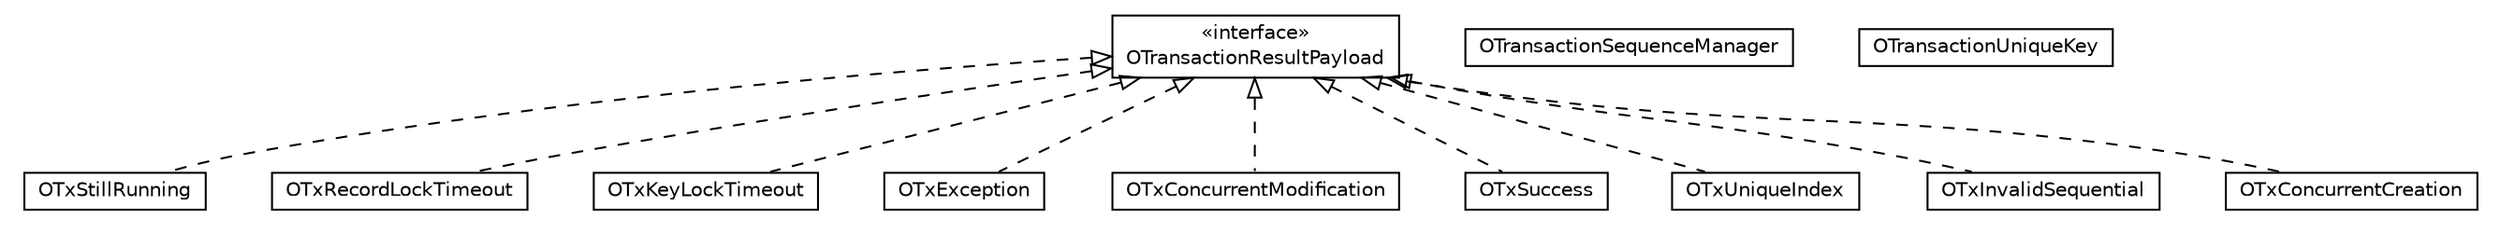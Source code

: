 #!/usr/local/bin/dot
#
# Class diagram 
# Generated by UMLGraph version R5_6-24-gf6e263 (http://www.umlgraph.org/)
#

digraph G {
	edge [fontname="Helvetica",fontsize=10,labelfontname="Helvetica",labelfontsize=10];
	node [fontname="Helvetica",fontsize=10,shape=plaintext];
	nodesep=0.25;
	ranksep=0.5;
	// com.orientechnologies.orient.server.distributed.impl.task.transaction.OTxStillRunning
	c725675 [label=<<table title="com.orientechnologies.orient.server.distributed.impl.task.transaction.OTxStillRunning" border="0" cellborder="1" cellspacing="0" cellpadding="2" port="p" href="./OTxStillRunning.html">
		<tr><td><table border="0" cellspacing="0" cellpadding="1">
<tr><td align="center" balign="center"> OTxStillRunning </td></tr>
		</table></td></tr>
		</table>>, URL="./OTxStillRunning.html", fontname="Helvetica", fontcolor="black", fontsize=10.0];
	// com.orientechnologies.orient.server.distributed.impl.task.transaction.OTxRecordLockTimeout
	c725676 [label=<<table title="com.orientechnologies.orient.server.distributed.impl.task.transaction.OTxRecordLockTimeout" border="0" cellborder="1" cellspacing="0" cellpadding="2" port="p" href="./OTxRecordLockTimeout.html">
		<tr><td><table border="0" cellspacing="0" cellpadding="1">
<tr><td align="center" balign="center"> OTxRecordLockTimeout </td></tr>
		</table></td></tr>
		</table>>, URL="./OTxRecordLockTimeout.html", fontname="Helvetica", fontcolor="black", fontsize=10.0];
	// com.orientechnologies.orient.server.distributed.impl.task.transaction.OTxKeyLockTimeout
	c725677 [label=<<table title="com.orientechnologies.orient.server.distributed.impl.task.transaction.OTxKeyLockTimeout" border="0" cellborder="1" cellspacing="0" cellpadding="2" port="p" href="./OTxKeyLockTimeout.html">
		<tr><td><table border="0" cellspacing="0" cellpadding="1">
<tr><td align="center" balign="center"> OTxKeyLockTimeout </td></tr>
		</table></td></tr>
		</table>>, URL="./OTxKeyLockTimeout.html", fontname="Helvetica", fontcolor="black", fontsize=10.0];
	// com.orientechnologies.orient.server.distributed.impl.task.transaction.OTxException
	c725678 [label=<<table title="com.orientechnologies.orient.server.distributed.impl.task.transaction.OTxException" border="0" cellborder="1" cellspacing="0" cellpadding="2" port="p" href="./OTxException.html">
		<tr><td><table border="0" cellspacing="0" cellpadding="1">
<tr><td align="center" balign="center"> OTxException </td></tr>
		</table></td></tr>
		</table>>, URL="./OTxException.html", fontname="Helvetica", fontcolor="black", fontsize=10.0];
	// com.orientechnologies.orient.server.distributed.impl.task.transaction.OTransactionSequenceManager
	c725679 [label=<<table title="com.orientechnologies.orient.server.distributed.impl.task.transaction.OTransactionSequenceManager" border="0" cellborder="1" cellspacing="0" cellpadding="2" port="p" href="./OTransactionSequenceManager.html">
		<tr><td><table border="0" cellspacing="0" cellpadding="1">
<tr><td align="center" balign="center"> OTransactionSequenceManager </td></tr>
		</table></td></tr>
		</table>>, URL="./OTransactionSequenceManager.html", fontname="Helvetica", fontcolor="black", fontsize=10.0];
	// com.orientechnologies.orient.server.distributed.impl.task.transaction.OTxConcurrentModification
	c725680 [label=<<table title="com.orientechnologies.orient.server.distributed.impl.task.transaction.OTxConcurrentModification" border="0" cellborder="1" cellspacing="0" cellpadding="2" port="p" href="./OTxConcurrentModification.html">
		<tr><td><table border="0" cellspacing="0" cellpadding="1">
<tr><td align="center" balign="center"> OTxConcurrentModification </td></tr>
		</table></td></tr>
		</table>>, URL="./OTxConcurrentModification.html", fontname="Helvetica", fontcolor="black", fontsize=10.0];
	// com.orientechnologies.orient.server.distributed.impl.task.transaction.OTxSuccess
	c725681 [label=<<table title="com.orientechnologies.orient.server.distributed.impl.task.transaction.OTxSuccess" border="0" cellborder="1" cellspacing="0" cellpadding="2" port="p" href="./OTxSuccess.html">
		<tr><td><table border="0" cellspacing="0" cellpadding="1">
<tr><td align="center" balign="center"> OTxSuccess </td></tr>
		</table></td></tr>
		</table>>, URL="./OTxSuccess.html", fontname="Helvetica", fontcolor="black", fontsize=10.0];
	// com.orientechnologies.orient.server.distributed.impl.task.transaction.OTransactionResultPayload
	c725682 [label=<<table title="com.orientechnologies.orient.server.distributed.impl.task.transaction.OTransactionResultPayload" border="0" cellborder="1" cellspacing="0" cellpadding="2" port="p" href="./OTransactionResultPayload.html">
		<tr><td><table border="0" cellspacing="0" cellpadding="1">
<tr><td align="center" balign="center"> &#171;interface&#187; </td></tr>
<tr><td align="center" balign="center"> OTransactionResultPayload </td></tr>
		</table></td></tr>
		</table>>, URL="./OTransactionResultPayload.html", fontname="Helvetica", fontcolor="black", fontsize=10.0];
	// com.orientechnologies.orient.server.distributed.impl.task.transaction.OTxUniqueIndex
	c725683 [label=<<table title="com.orientechnologies.orient.server.distributed.impl.task.transaction.OTxUniqueIndex" border="0" cellborder="1" cellspacing="0" cellpadding="2" port="p" href="./OTxUniqueIndex.html">
		<tr><td><table border="0" cellspacing="0" cellpadding="1">
<tr><td align="center" balign="center"> OTxUniqueIndex </td></tr>
		</table></td></tr>
		</table>>, URL="./OTxUniqueIndex.html", fontname="Helvetica", fontcolor="black", fontsize=10.0];
	// com.orientechnologies.orient.server.distributed.impl.task.transaction.OTxInvalidSequential
	c725684 [label=<<table title="com.orientechnologies.orient.server.distributed.impl.task.transaction.OTxInvalidSequential" border="0" cellborder="1" cellspacing="0" cellpadding="2" port="p" href="./OTxInvalidSequential.html">
		<tr><td><table border="0" cellspacing="0" cellpadding="1">
<tr><td align="center" balign="center"> OTxInvalidSequential </td></tr>
		</table></td></tr>
		</table>>, URL="./OTxInvalidSequential.html", fontname="Helvetica", fontcolor="black", fontsize=10.0];
	// com.orientechnologies.orient.server.distributed.impl.task.transaction.OTxConcurrentCreation
	c725685 [label=<<table title="com.orientechnologies.orient.server.distributed.impl.task.transaction.OTxConcurrentCreation" border="0" cellborder="1" cellspacing="0" cellpadding="2" port="p" href="./OTxConcurrentCreation.html">
		<tr><td><table border="0" cellspacing="0" cellpadding="1">
<tr><td align="center" balign="center"> OTxConcurrentCreation </td></tr>
		</table></td></tr>
		</table>>, URL="./OTxConcurrentCreation.html", fontname="Helvetica", fontcolor="black", fontsize=10.0];
	// com.orientechnologies.orient.server.distributed.impl.task.transaction.OTransactionUniqueKey
	c725686 [label=<<table title="com.orientechnologies.orient.server.distributed.impl.task.transaction.OTransactionUniqueKey" border="0" cellborder="1" cellspacing="0" cellpadding="2" port="p" href="./OTransactionUniqueKey.html">
		<tr><td><table border="0" cellspacing="0" cellpadding="1">
<tr><td align="center" balign="center"> OTransactionUniqueKey </td></tr>
		</table></td></tr>
		</table>>, URL="./OTransactionUniqueKey.html", fontname="Helvetica", fontcolor="black", fontsize=10.0];
	//com.orientechnologies.orient.server.distributed.impl.task.transaction.OTxStillRunning implements com.orientechnologies.orient.server.distributed.impl.task.transaction.OTransactionResultPayload
	c725682:p -> c725675:p [dir=back,arrowtail=empty,style=dashed];
	//com.orientechnologies.orient.server.distributed.impl.task.transaction.OTxRecordLockTimeout implements com.orientechnologies.orient.server.distributed.impl.task.transaction.OTransactionResultPayload
	c725682:p -> c725676:p [dir=back,arrowtail=empty,style=dashed];
	//com.orientechnologies.orient.server.distributed.impl.task.transaction.OTxKeyLockTimeout implements com.orientechnologies.orient.server.distributed.impl.task.transaction.OTransactionResultPayload
	c725682:p -> c725677:p [dir=back,arrowtail=empty,style=dashed];
	//com.orientechnologies.orient.server.distributed.impl.task.transaction.OTxException implements com.orientechnologies.orient.server.distributed.impl.task.transaction.OTransactionResultPayload
	c725682:p -> c725678:p [dir=back,arrowtail=empty,style=dashed];
	//com.orientechnologies.orient.server.distributed.impl.task.transaction.OTxConcurrentModification implements com.orientechnologies.orient.server.distributed.impl.task.transaction.OTransactionResultPayload
	c725682:p -> c725680:p [dir=back,arrowtail=empty,style=dashed];
	//com.orientechnologies.orient.server.distributed.impl.task.transaction.OTxSuccess implements com.orientechnologies.orient.server.distributed.impl.task.transaction.OTransactionResultPayload
	c725682:p -> c725681:p [dir=back,arrowtail=empty,style=dashed];
	//com.orientechnologies.orient.server.distributed.impl.task.transaction.OTxUniqueIndex implements com.orientechnologies.orient.server.distributed.impl.task.transaction.OTransactionResultPayload
	c725682:p -> c725683:p [dir=back,arrowtail=empty,style=dashed];
	//com.orientechnologies.orient.server.distributed.impl.task.transaction.OTxInvalidSequential implements com.orientechnologies.orient.server.distributed.impl.task.transaction.OTransactionResultPayload
	c725682:p -> c725684:p [dir=back,arrowtail=empty,style=dashed];
	//com.orientechnologies.orient.server.distributed.impl.task.transaction.OTxConcurrentCreation implements com.orientechnologies.orient.server.distributed.impl.task.transaction.OTransactionResultPayload
	c725682:p -> c725685:p [dir=back,arrowtail=empty,style=dashed];
}

